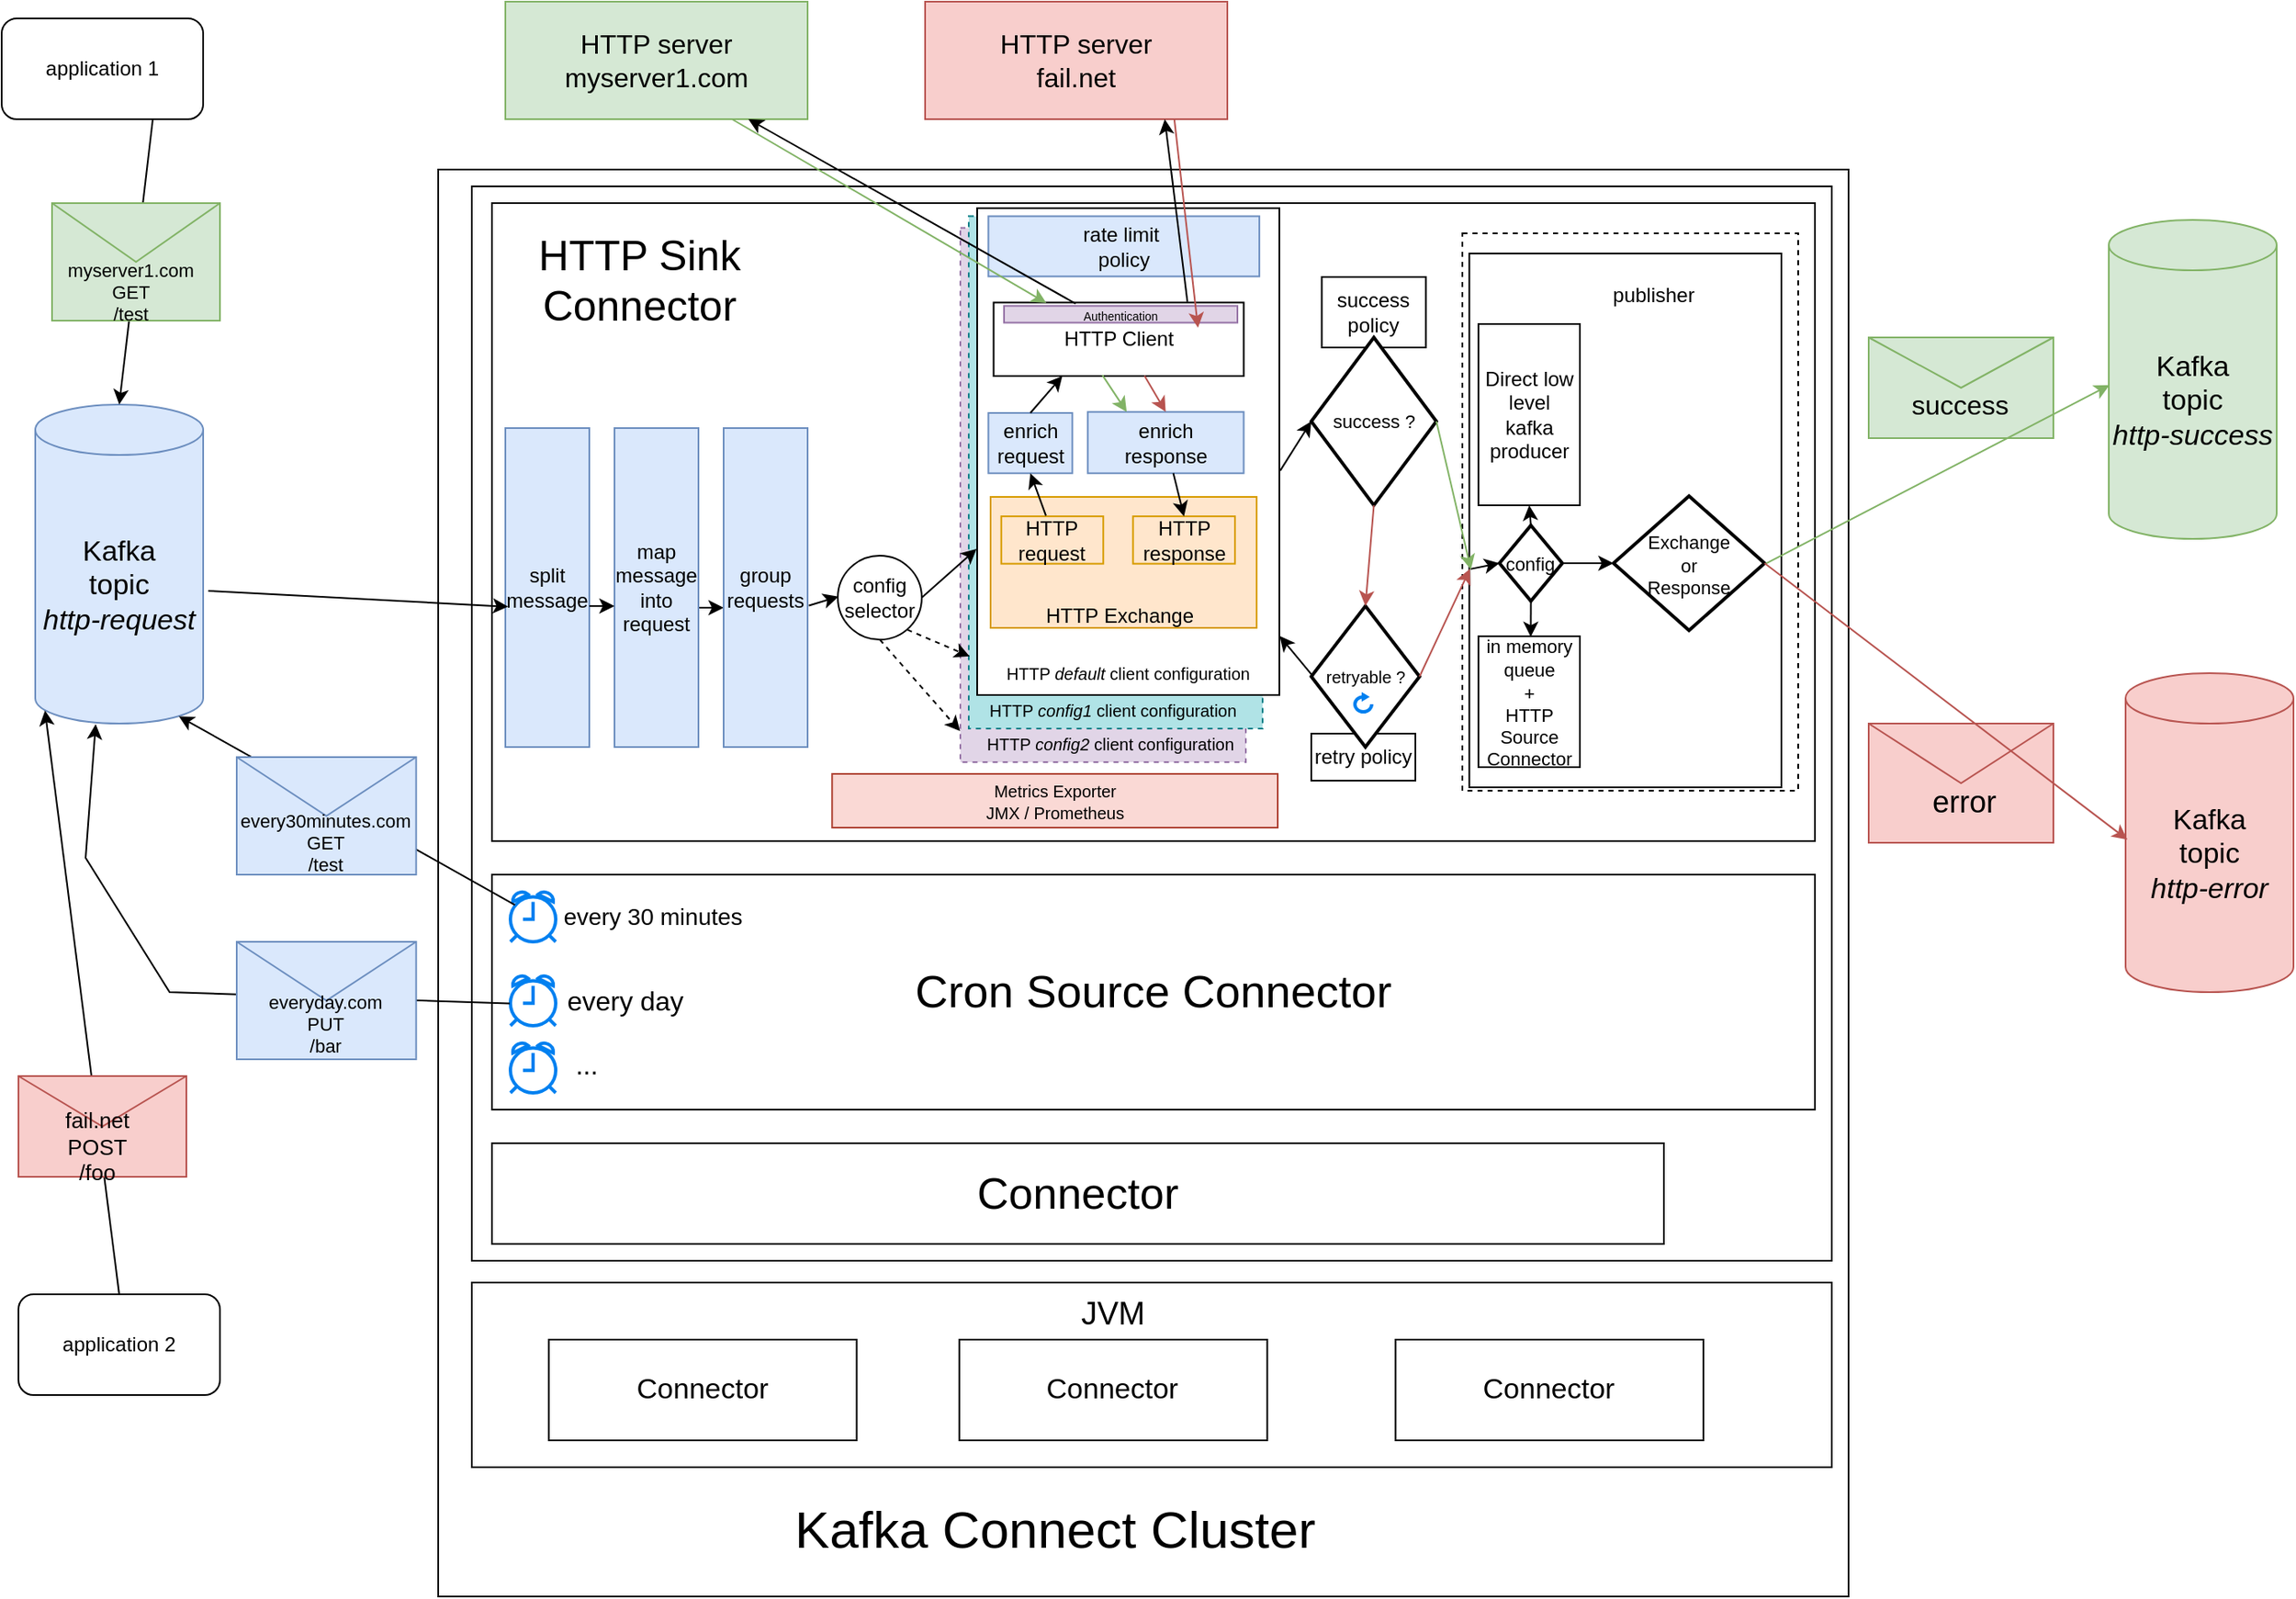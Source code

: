 <mxfile version="24.7.8">
  <diagram name="Page-1" id="2K4qOzKMvEv2gDJJYcip">
    <mxGraphModel dx="1590" dy="870" grid="1" gridSize="10" guides="1" tooltips="1" connect="1" arrows="1" fold="1" page="1" pageScale="1" pageWidth="1169" pageHeight="827" math="0" shadow="0">
      <root>
        <mxCell id="0" />
        <mxCell id="1" parent="0" />
        <mxCell id="opBTZJq-6XGTckG7SBnG-1" value="&lt;font style=&quot;font-size: 17px;&quot;&gt;Kafka&lt;/font&gt;&lt;div style=&quot;font-size: 17px;&quot;&gt;&lt;font style=&quot;font-size: 17px;&quot;&gt;topic&lt;/font&gt;&lt;/div&gt;&lt;div style=&quot;font-size: 17px;&quot;&gt;&lt;i style=&quot;&quot;&gt;&lt;font style=&quot;font-size: 17px;&quot;&gt;http-request&lt;/font&gt;&lt;/i&gt;&lt;/div&gt;" style="shape=cylinder3;whiteSpace=wrap;html=1;boundedLbl=1;backgroundOutline=1;size=15;fillColor=#dae8fc;strokeColor=#6c8ebf;" parent="1" vertex="1">
          <mxGeometry x="50" y="300" width="100" height="190" as="geometry" />
        </mxCell>
        <mxCell id="opBTZJq-6XGTckG7SBnG-2" value="" style="rounded=0;whiteSpace=wrap;html=1;" parent="1" vertex="1">
          <mxGeometry x="290" y="160" width="840" height="850" as="geometry" />
        </mxCell>
        <mxCell id="opBTZJq-6XGTckG7SBnG-3" value="" style="rounded=0;whiteSpace=wrap;html=1;" parent="1" vertex="1">
          <mxGeometry x="310" y="170" width="810" height="640" as="geometry" />
        </mxCell>
        <mxCell id="opBTZJq-6XGTckG7SBnG-5" value="&lt;font style=&quot;font-size: 31px;&quot;&gt;Kafka Connect Cluster&lt;/font&gt;" style="text;html=1;align=center;verticalAlign=middle;whiteSpace=wrap;rounded=0;" parent="1" vertex="1">
          <mxGeometry x="485" y="955" width="345" height="30" as="geometry" />
        </mxCell>
        <mxCell id="opBTZJq-6XGTckG7SBnG-23" value="" style="endArrow=classic;html=1;rounded=0;entryX=0.058;entryY=0.959;entryDx=0;entryDy=0;entryPerimeter=0;exitX=0.5;exitY=0;exitDx=0;exitDy=0;fillColor=#f8cecc;strokeColor=#000000;" parent="1" source="HtiEfCj0A7gehNwZgP48-17" target="opBTZJq-6XGTckG7SBnG-1" edge="1">
          <mxGeometry width="50" height="50" relative="1" as="geometry">
            <mxPoint x="110" y="190" as="sourcePoint" />
            <mxPoint x="170" y="320" as="targetPoint" />
          </mxGeometry>
        </mxCell>
        <mxCell id="opBTZJq-6XGTckG7SBnG-14" value="" style="group;fillColor=#dae8fc;strokeColor=#6c8ebf;" parent="1" vertex="1" connectable="0">
          <mxGeometry x="40" y="700" width="100" height="60" as="geometry" />
        </mxCell>
        <mxCell id="opBTZJq-6XGTckG7SBnG-15" value="" style="group;fillColor=#dae8fc;strokeColor=#6c8ebf;" parent="opBTZJq-6XGTckG7SBnG-14" vertex="1" connectable="0">
          <mxGeometry width="100" height="60.0" as="geometry" />
        </mxCell>
        <mxCell id="opBTZJq-6XGTckG7SBnG-11" value="" style="shape=message;html=1;html=1;outlineConnect=0;labelPosition=center;verticalLabelPosition=bottom;align=center;verticalAlign=top;fillColor=#f8cecc;strokeColor=#b85450;" parent="opBTZJq-6XGTckG7SBnG-15" vertex="1">
          <mxGeometry width="100" height="60.0" as="geometry" />
        </mxCell>
        <mxCell id="opBTZJq-6XGTckG7SBnG-12" value="&lt;font style=&quot;font-size: 13px;&quot;&gt;fail.net&lt;/font&gt;&lt;div style=&quot;font-size: 13px;&quot;&gt;&lt;font style=&quot;font-size: 13px;&quot;&gt;POST&lt;/font&gt;&lt;/div&gt;&lt;div style=&quot;font-size: 13px;&quot;&gt;&lt;font style=&quot;font-size: 13px;&quot;&gt;/foo&lt;/font&gt;&lt;/div&gt;" style="text;html=1;align=center;verticalAlign=middle;whiteSpace=wrap;rounded=0;" parent="opBTZJq-6XGTckG7SBnG-15" vertex="1">
          <mxGeometry x="5.263" y="33.194" width="84.211" height="18.0" as="geometry" />
        </mxCell>
        <mxCell id="opBTZJq-6XGTckG7SBnG-19" value="&lt;font style=&quot;font-size: 16px;&quot;&gt;HTTP server&lt;/font&gt;&lt;div style=&quot;font-size: 16px;&quot;&gt;&lt;font style=&quot;font-size: 16px;&quot;&gt;myserver1.com&lt;/font&gt;&lt;/div&gt;" style="rounded=0;whiteSpace=wrap;html=1;fillColor=#d5e8d4;strokeColor=#82b366;" parent="1" vertex="1">
          <mxGeometry x="330" y="60" width="180" height="70" as="geometry" />
        </mxCell>
        <mxCell id="opBTZJq-6XGTckG7SBnG-20" value="&lt;font style=&quot;font-size: 16px;&quot;&gt;HTTP server&lt;/font&gt;&lt;div style=&quot;font-size: 16px;&quot;&gt;&lt;font style=&quot;font-size: 16px;&quot;&gt;fail.net&lt;/font&gt;&lt;/div&gt;" style="rounded=0;whiteSpace=wrap;html=1;fillColor=#f8cecc;strokeColor=#b85450;" parent="1" vertex="1">
          <mxGeometry x="580" y="60" width="180" height="70" as="geometry" />
        </mxCell>
        <mxCell id="opBTZJq-6XGTckG7SBnG-22" value="" style="endArrow=classic;html=1;rounded=0;entryX=0.5;entryY=0;entryDx=0;entryDy=0;entryPerimeter=0;fillColor=#d5e8d4;strokeColor=#000000;exitX=0.75;exitY=1;exitDx=0;exitDy=0;" parent="1" source="HtiEfCj0A7gehNwZgP48-16" target="opBTZJq-6XGTckG7SBnG-1" edge="1">
          <mxGeometry width="50" height="50" relative="1" as="geometry">
            <mxPoint x="20" y="180" as="sourcePoint" />
            <mxPoint x="610" y="330" as="targetPoint" />
          </mxGeometry>
        </mxCell>
        <mxCell id="opBTZJq-6XGTckG7SBnG-25" value="" style="rounded=0;whiteSpace=wrap;html=1;fontSize=17;" parent="1" vertex="1">
          <mxGeometry x="322" y="180" width="788" height="380" as="geometry" />
        </mxCell>
        <mxCell id="3ZhziO7866kJiNsBVgEj-18" value="success policy" style="rounded=0;whiteSpace=wrap;html=1;" parent="1" vertex="1">
          <mxGeometry x="816.25" y="224" width="62" height="42" as="geometry" />
        </mxCell>
        <mxCell id="opBTZJq-6XGTckG7SBnG-26" value="&lt;font style=&quot;font-size: 11px;&quot;&gt;success ?&lt;/font&gt;" style="strokeWidth=2;html=1;shape=mxgraph.flowchart.decision;whiteSpace=wrap;" parent="1" vertex="1">
          <mxGeometry x="810" y="260" width="74.5" height="100" as="geometry" />
        </mxCell>
        <mxCell id="opBTZJq-6XGTckG7SBnG-16" value="" style="group;fillColor=#dae8fc;strokeColor=#6c8ebf;" parent="1" vertex="1" connectable="0">
          <mxGeometry x="60" y="180" width="100" height="70" as="geometry" />
        </mxCell>
        <mxCell id="opBTZJq-6XGTckG7SBnG-17" value="" style="shape=message;html=1;html=1;outlineConnect=0;labelPosition=center;verticalLabelPosition=bottom;align=center;verticalAlign=top;fillColor=#d5e8d4;strokeColor=#82b366;" parent="opBTZJq-6XGTckG7SBnG-16" vertex="1">
          <mxGeometry width="100" height="70" as="geometry" />
        </mxCell>
        <mxCell id="opBTZJq-6XGTckG7SBnG-18" value="&lt;div style=&quot;font-size: 11px;&quot;&gt;&lt;font style=&quot;font-size: 11px;&quot;&gt;myserver1.com&lt;/font&gt;&lt;/div&gt;&lt;div style=&quot;font-size: 11px;&quot;&gt;&lt;font style=&quot;font-size: 11px;&quot;&gt;GET&lt;/font&gt;&lt;/div&gt;&lt;div style=&quot;font-size: 11px;&quot;&gt;&lt;font style=&quot;font-size: 11px;&quot;&gt;/test&lt;/font&gt;&lt;/div&gt;" style="text;html=1;align=center;verticalAlign=middle;whiteSpace=wrap;rounded=0;" parent="opBTZJq-6XGTckG7SBnG-16" vertex="1">
          <mxGeometry x="5.263" y="42.27" width="84.211" height="21.0" as="geometry" />
        </mxCell>
        <mxCell id="opBTZJq-6XGTckG7SBnG-28" value="&lt;font style=&quot;font-size: 26px;&quot;&gt;Connector&lt;/font&gt;" style="rounded=0;whiteSpace=wrap;html=1;" parent="1" vertex="1">
          <mxGeometry x="322" y="740" width="698" height="60" as="geometry" />
        </mxCell>
        <mxCell id="mRzZPIl0D3V7TroaUUCZ-1" value="split&lt;div&gt;message&lt;/div&gt;" style="rounded=0;whiteSpace=wrap;html=1;fillColor=#dae8fc;strokeColor=#6c8ebf;" parent="1" vertex="1">
          <mxGeometry x="330" y="314" width="50" height="190" as="geometry" />
        </mxCell>
        <mxCell id="mRzZPIl0D3V7TroaUUCZ-4" value="" style="edgeStyle=orthogonalEdgeStyle;rounded=0;orthogonalLoop=1;jettySize=auto;html=1;" parent="1" edge="1">
          <mxGeometry relative="1" as="geometry">
            <mxPoint x="445" y="421" as="sourcePoint" />
            <mxPoint x="460" y="421" as="targetPoint" />
          </mxGeometry>
        </mxCell>
        <mxCell id="mRzZPIl0D3V7TroaUUCZ-2" value="map&lt;div&gt;message&lt;/div&gt;&lt;div&gt;into&lt;/div&gt;&lt;div&gt;request&lt;/div&gt;" style="rounded=0;whiteSpace=wrap;html=1;fillColor=#dae8fc;strokeColor=#6c8ebf;" parent="1" vertex="1">
          <mxGeometry x="395" y="314" width="50" height="190" as="geometry" />
        </mxCell>
        <mxCell id="mRzZPIl0D3V7TroaUUCZ-3" value="group&lt;div&gt;requests&lt;/div&gt;" style="rounded=0;whiteSpace=wrap;html=1;fillColor=#dae8fc;strokeColor=#6c8ebf;" parent="1" vertex="1">
          <mxGeometry x="460" y="314" width="50" height="190" as="geometry" />
        </mxCell>
        <mxCell id="mRzZPIl0D3V7TroaUUCZ-5" value="" style="edgeStyle=orthogonalEdgeStyle;rounded=0;orthogonalLoop=1;jettySize=auto;html=1;exitX=1;exitY=0.5;exitDx=0;exitDy=0;entryX=0;entryY=0.5;entryDx=0;entryDy=0;" parent="1" edge="1">
          <mxGeometry relative="1" as="geometry">
            <mxPoint x="380" y="420" as="sourcePoint" />
            <mxPoint x="395" y="420" as="targetPoint" />
          </mxGeometry>
        </mxCell>
        <mxCell id="mRzZPIl0D3V7TroaUUCZ-8" value="" style="group" parent="1" vertex="1" connectable="0">
          <mxGeometry x="563" y="182" width="228" height="347.22" as="geometry" />
        </mxCell>
        <mxCell id="3ZhziO7866kJiNsBVgEj-4" value="" style="group" parent="mRzZPIl0D3V7TroaUUCZ-8" vertex="1" connectable="0">
          <mxGeometry x="38" y="1" width="190" height="330" as="geometry" />
        </mxCell>
        <mxCell id="3ZhziO7866kJiNsBVgEj-2" value="" style="rounded=0;whiteSpace=wrap;html=1;dashed=1;fillColor=#e1d5e7;strokeColor=#9673a6;" parent="3ZhziO7866kJiNsBVgEj-4" vertex="1">
          <mxGeometry y="11.78" width="170" height="318.22" as="geometry" />
        </mxCell>
        <mxCell id="_PbxY6xCbwpxdY_xRRRZ-18" value="" style="rounded=0;whiteSpace=wrap;html=1;dashed=1;fillColor=#b0e3e6;strokeColor=#0e8088;" parent="3ZhziO7866kJiNsBVgEj-4" vertex="1">
          <mxGeometry x="5" y="4.78" width="175" height="305.22" as="geometry" />
        </mxCell>
        <mxCell id="mRzZPIl0D3V7TroaUUCZ-6" value="" style="rounded=0;whiteSpace=wrap;html=1;" parent="3ZhziO7866kJiNsBVgEj-4" vertex="1">
          <mxGeometry x="10" width="180" height="290" as="geometry" />
        </mxCell>
        <mxCell id="mRzZPIl0D3V7TroaUUCZ-7" value="&lt;font style=&quot;font-size: 10px;&quot;&gt;HTTP &lt;i&gt;default&lt;/i&gt; client&amp;nbsp;&lt;span style=&quot;background-color: initial;&quot;&gt;configuration&lt;/span&gt;&lt;/font&gt;" style="text;html=1;align=center;verticalAlign=middle;whiteSpace=wrap;rounded=0;" parent="3ZhziO7866kJiNsBVgEj-4" vertex="1">
          <mxGeometry x="15" y="263" width="170" height="27.11" as="geometry" />
        </mxCell>
        <mxCell id="mRzZPIl0D3V7TroaUUCZ-22" value="rate limit&amp;nbsp;&lt;div&gt;policy&lt;/div&gt;" style="rounded=0;whiteSpace=wrap;html=1;fillColor=#dae8fc;strokeColor=#6c8ebf;" parent="3ZhziO7866kJiNsBVgEj-4" vertex="1">
          <mxGeometry x="16.69" y="4.785" width="161.379" height="35.885" as="geometry" />
        </mxCell>
        <mxCell id="TH8Eyh-qqzI3hUbTMs9G-1" value="HTTP Client" style="rounded=0;whiteSpace=wrap;html=1;" parent="3ZhziO7866kJiNsBVgEj-4" vertex="1">
          <mxGeometry x="19.79" y="56.22" width="148.97" height="43.78" as="geometry" />
        </mxCell>
        <mxCell id="TH8Eyh-qqzI3hUbTMs9G-5" value="" style="group;fillColor=#ffe6cc;strokeColor=#d79b00;" parent="3ZhziO7866kJiNsBVgEj-4" vertex="1" connectable="0">
          <mxGeometry x="18" y="172" width="158.43" height="78" as="geometry" />
        </mxCell>
        <mxCell id="mRzZPIl0D3V7TroaUUCZ-15" value="HTTP&lt;div&gt;request&lt;/div&gt;" style="rounded=0;whiteSpace=wrap;html=1;fillColor=#ffe6cc;strokeColor=#d79b00;" parent="TH8Eyh-qqzI3hUbTMs9G-5" vertex="1">
          <mxGeometry x="6.36" y="11.573" width="60.76" height="28.223" as="geometry" />
        </mxCell>
        <mxCell id="TH8Eyh-qqzI3hUbTMs9G-4" value="HTTP&amp;nbsp;&lt;span style=&quot;background-color: initial;&quot;&gt;Exchange&lt;/span&gt;" style="text;html=1;align=center;verticalAlign=middle;whiteSpace=wrap;rounded=0;" parent="TH8Eyh-qqzI3hUbTMs9G-5" vertex="1">
          <mxGeometry x="13.29" y="67.174" width="127.738" height="7.56" as="geometry" />
        </mxCell>
        <mxCell id="TH8Eyh-qqzI3hUbTMs9G-8" value="HTTP&lt;div&gt;response&lt;/div&gt;" style="rounded=0;whiteSpace=wrap;html=1;fillColor=#ffe6cc;strokeColor=#d79b00;" parent="TH8Eyh-qqzI3hUbTMs9G-5" vertex="1">
          <mxGeometry x="84.82" y="11.573" width="60.76" height="28.223" as="geometry" />
        </mxCell>
        <mxCell id="TH8Eyh-qqzI3hUbTMs9G-7" value="enrich&lt;div&gt;request&lt;/div&gt;" style="rounded=0;whiteSpace=wrap;html=1;fillColor=#dae8fc;strokeColor=#6c8ebf;" parent="3ZhziO7866kJiNsBVgEj-4" vertex="1">
          <mxGeometry x="16.69" y="122" width="50" height="35.88" as="geometry" />
        </mxCell>
        <mxCell id="mRzZPIl0D3V7TroaUUCZ-30" value="enrich&lt;div&gt;response&lt;/div&gt;" style="rounded=0;whiteSpace=wrap;html=1;fillColor=#dae8fc;strokeColor=#6c8ebf;" parent="3ZhziO7866kJiNsBVgEj-4" vertex="1">
          <mxGeometry x="75.857" y="121.354" width="92.9" height="36.527" as="geometry" />
        </mxCell>
        <mxCell id="TH8Eyh-qqzI3hUbTMs9G-2" value="" style="endArrow=classic;html=1;rounded=0;fillColor=#d5e8d4;strokeColor=#000000;exitX=0.438;exitY=-0.015;exitDx=0;exitDy=0;exitPerimeter=0;entryX=0.5;entryY=1;entryDx=0;entryDy=0;" parent="3ZhziO7866kJiNsBVgEj-4" source="mRzZPIl0D3V7TroaUUCZ-15" target="TH8Eyh-qqzI3hUbTMs9G-7" edge="1">
          <mxGeometry width="50" height="50" relative="1" as="geometry">
            <mxPoint x="33.688" y="220.566" as="sourcePoint" />
            <mxPoint x="34.094" y="114.84" as="targetPoint" />
          </mxGeometry>
        </mxCell>
        <mxCell id="TH8Eyh-qqzI3hUbTMs9G-9" value="" style="endArrow=classic;html=1;rounded=0;fillColor=#d5e8d4;strokeColor=#000000;exitX=0.5;exitY=0;exitDx=0;exitDy=0;entryX=0.275;entryY=0.999;entryDx=0;entryDy=0;entryPerimeter=0;" parent="3ZhziO7866kJiNsBVgEj-4" source="TH8Eyh-qqzI3hUbTMs9G-7" target="TH8Eyh-qqzI3hUbTMs9G-1" edge="1">
          <mxGeometry width="50" height="50" relative="1" as="geometry">
            <mxPoint x="43.688" y="230.566" as="sourcePoint" />
            <mxPoint x="52" y="158" as="targetPoint" />
          </mxGeometry>
        </mxCell>
        <mxCell id="TH8Eyh-qqzI3hUbTMs9G-10" value="" style="endArrow=classic;html=1;rounded=0;fillColor=#d5e8d4;strokeColor=#000000;entryX=0.5;entryY=0;entryDx=0;entryDy=0;" parent="3ZhziO7866kJiNsBVgEj-4" source="mRzZPIl0D3V7TroaUUCZ-30" target="TH8Eyh-qqzI3hUbTMs9G-8" edge="1">
          <mxGeometry width="50" height="50" relative="1" as="geometry">
            <mxPoint x="52" y="132" as="sourcePoint" />
            <mxPoint x="71" y="110" as="targetPoint" />
          </mxGeometry>
        </mxCell>
        <mxCell id="mRzZPIl0D3V7TroaUUCZ-32" value="" style="endArrow=classic;html=1;rounded=0;fillColor=#f8cecc;strokeColor=#b85450;exitX=0.603;exitY=0.993;exitDx=0;exitDy=0;entryX=0.5;entryY=0;entryDx=0;entryDy=0;exitPerimeter=0;" parent="3ZhziO7866kJiNsBVgEj-4" source="TH8Eyh-qqzI3hUbTMs9G-1" target="mRzZPIl0D3V7TroaUUCZ-30" edge="1">
          <mxGeometry width="50" height="50" relative="1" as="geometry">
            <mxPoint x="219.531" y="-61.251" as="sourcePoint" />
            <mxPoint x="143.31" y="65.97" as="targetPoint" />
          </mxGeometry>
        </mxCell>
        <mxCell id="mRzZPIl0D3V7TroaUUCZ-31" value="" style="endArrow=classic;html=1;rounded=0;fillColor=#d5e8d4;strokeColor=#82b366;exitX=0.435;exitY=0.987;exitDx=0;exitDy=0;entryX=0.25;entryY=0;entryDx=0;entryDy=0;exitPerimeter=0;" parent="3ZhziO7866kJiNsBVgEj-4" source="TH8Eyh-qqzI3hUbTMs9G-1" target="mRzZPIl0D3V7TroaUUCZ-30" edge="1">
          <mxGeometry width="50" height="50" relative="1" as="geometry">
            <mxPoint x="101.103" y="144.627" as="sourcePoint" />
            <mxPoint x="264.966" y="271.493" as="targetPoint" />
          </mxGeometry>
        </mxCell>
        <mxCell id="3ZhziO7866kJiNsBVgEj-6" value="&lt;font style=&quot;font-size: 10px;&quot;&gt;HTTP &lt;i&gt;config2&lt;/i&gt; client&amp;nbsp;&lt;span style=&quot;background-color: initial;&quot;&gt;configuration&lt;/span&gt;&lt;/font&gt;" style="text;html=1;align=center;verticalAlign=middle;whiteSpace=wrap;rounded=0;" parent="3ZhziO7866kJiNsBVgEj-4" vertex="1">
          <mxGeometry x="10" y="314" width="159" height="10" as="geometry" />
        </mxCell>
        <mxCell id="oFlRa1obaSSW-Vtrq7vi-1" value="&lt;font style=&quot;font-size: 7px;&quot;&gt;Authentication&lt;/font&gt;" style="rounded=0;whiteSpace=wrap;html=1;fillColor=#e1d5e7;strokeColor=#9673a6;" parent="3ZhziO7866kJiNsBVgEj-4" vertex="1">
          <mxGeometry x="26" y="58.22" width="139" height="10" as="geometry" />
        </mxCell>
        <mxCell id="mRzZPIl0D3V7TroaUUCZ-10" value="&lt;font style=&quot;font-size: 17px;&quot;&gt;Kafka&lt;/font&gt;&lt;div style=&quot;font-size: 17px;&quot;&gt;&lt;font style=&quot;font-size: 17px;&quot;&gt;topic&lt;/font&gt;&lt;/div&gt;&lt;div style=&quot;font-size: 17px;&quot;&gt;&lt;i style=&quot;&quot;&gt;&lt;font style=&quot;font-size: 17px;&quot;&gt;http-success&lt;/font&gt;&lt;/i&gt;&lt;/div&gt;" style="shape=cylinder3;whiteSpace=wrap;html=1;boundedLbl=1;backgroundOutline=1;size=15;fillColor=#d5e8d4;strokeColor=#82b366;" parent="1" vertex="1">
          <mxGeometry x="1285" y="190" width="100" height="190" as="geometry" />
        </mxCell>
        <mxCell id="mRzZPIl0D3V7TroaUUCZ-11" value="&lt;font style=&quot;font-size: 17px;&quot;&gt;Kafka&lt;/font&gt;&lt;div style=&quot;font-size: 17px;&quot;&gt;&lt;font style=&quot;font-size: 17px;&quot;&gt;topic&lt;/font&gt;&lt;/div&gt;&lt;div style=&quot;font-size: 17px;&quot;&gt;&lt;i style=&quot;&quot;&gt;&lt;font style=&quot;font-size: 17px;&quot;&gt;http-error&lt;/font&gt;&lt;/i&gt;&lt;/div&gt;" style="shape=cylinder3;whiteSpace=wrap;html=1;boundedLbl=1;backgroundOutline=1;size=15;fillColor=#f8cecc;strokeColor=#b85450;" parent="1" vertex="1">
          <mxGeometry x="1295" y="460" width="100" height="190" as="geometry" />
        </mxCell>
        <mxCell id="mRzZPIl0D3V7TroaUUCZ-12" value="" style="group" parent="1" vertex="1" connectable="0">
          <mxGeometry x="310" y="823" width="810" height="110" as="geometry" />
        </mxCell>
        <mxCell id="opBTZJq-6XGTckG7SBnG-4" value="" style="rounded=0;whiteSpace=wrap;html=1;" parent="mRzZPIl0D3V7TroaUUCZ-12" vertex="1">
          <mxGeometry width="810" height="110" as="geometry" />
        </mxCell>
        <mxCell id="opBTZJq-6XGTckG7SBnG-6" value="&lt;font style=&quot;font-size: 19px;&quot;&gt;JVM&lt;/font&gt;" style="text;html=1;align=center;verticalAlign=middle;whiteSpace=wrap;rounded=0;fontSize=15;" parent="mRzZPIl0D3V7TroaUUCZ-12" vertex="1">
          <mxGeometry x="336.226" y="4" width="91.698" height="30" as="geometry" />
        </mxCell>
        <mxCell id="opBTZJq-6XGTckG7SBnG-7" value="Connector" style="rounded=0;whiteSpace=wrap;html=1;fontSize=17;" parent="mRzZPIl0D3V7TroaUUCZ-12" vertex="1">
          <mxGeometry x="45.849" y="34" width="183.396" height="60" as="geometry" />
        </mxCell>
        <mxCell id="opBTZJq-6XGTckG7SBnG-8" value="Connector" style="rounded=0;whiteSpace=wrap;html=1;fontSize=17;" parent="mRzZPIl0D3V7TroaUUCZ-12" vertex="1">
          <mxGeometry x="290.377" y="34" width="183.396" height="60" as="geometry" />
        </mxCell>
        <mxCell id="opBTZJq-6XGTckG7SBnG-9" value="Connector" style="rounded=0;whiteSpace=wrap;html=1;fontSize=17;" parent="mRzZPIl0D3V7TroaUUCZ-12" vertex="1">
          <mxGeometry x="550.189" y="34" width="183.396" height="60" as="geometry" />
        </mxCell>
        <mxCell id="mRzZPIl0D3V7TroaUUCZ-25" value="" style="endArrow=classic;html=1;rounded=0;fillColor=#d5e8d4;strokeColor=#000000;exitX=0.328;exitY=0.015;exitDx=0;exitDy=0;exitPerimeter=0;" parent="1" source="TH8Eyh-qqzI3hUbTMs9G-1" edge="1">
          <mxGeometry width="50" height="50" relative="1" as="geometry">
            <mxPoint x="611" y="247" as="sourcePoint" />
            <mxPoint x="474.757" y="130" as="targetPoint" />
          </mxGeometry>
        </mxCell>
        <mxCell id="mRzZPIl0D3V7TroaUUCZ-26" value="" style="endArrow=classic;html=1;rounded=0;fillColor=#d5e8d4;strokeColor=#82b366;exitX=0.75;exitY=1;exitDx=0;exitDy=0;entryX=0.211;entryY=0.006;entryDx=0;entryDy=0;entryPerimeter=0;" parent="1" source="opBTZJq-6XGTckG7SBnG-19" target="TH8Eyh-qqzI3hUbTMs9G-1" edge="1">
          <mxGeometry width="50" height="50" relative="1" as="geometry">
            <mxPoint x="621" y="257" as="sourcePoint" />
            <mxPoint x="484.757" y="140" as="targetPoint" />
          </mxGeometry>
        </mxCell>
        <mxCell id="3ZhziO7866kJiNsBVgEj-13" value="retry policy" style="rounded=0;whiteSpace=wrap;html=1;" parent="1" vertex="1">
          <mxGeometry x="810" y="496" width="62" height="28" as="geometry" />
        </mxCell>
        <mxCell id="mRzZPIl0D3V7TroaUUCZ-27" value="" style="endArrow=classic;html=1;rounded=0;fillColor=#d5e8d4;strokeColor=#000000;exitX=0.775;exitY=-0.009;exitDx=0;exitDy=0;entryX=0.793;entryY=1;entryDx=0;entryDy=0;exitPerimeter=0;entryPerimeter=0;" parent="1" source="TH8Eyh-qqzI3hUbTMs9G-1" target="opBTZJq-6XGTckG7SBnG-20" edge="1">
          <mxGeometry width="50" height="50" relative="1" as="geometry">
            <mxPoint x="727.172" y="254.351" as="sourcePoint" />
            <mxPoint x="721" y="163" as="targetPoint" />
          </mxGeometry>
        </mxCell>
        <mxCell id="mRzZPIl0D3V7TroaUUCZ-28" value="" style="endArrow=classic;html=1;rounded=0;fillColor=#f8cecc;strokeColor=#b85450;exitX=0.58;exitY=0.995;exitDx=0;exitDy=0;entryX=0.75;entryY=0;entryDx=0;entryDy=0;exitPerimeter=0;" parent="1" edge="1">
          <mxGeometry width="50" height="50" relative="1" as="geometry">
            <mxPoint x="728.4" y="129.65" as="sourcePoint" />
            <mxPoint x="742.518" y="254.22" as="targetPoint" />
          </mxGeometry>
        </mxCell>
        <mxCell id="mRzZPIl0D3V7TroaUUCZ-43" value="&lt;font style=&quot;font-size: 10px;&quot;&gt;retryable ?&lt;/font&gt;" style="strokeWidth=2;html=1;shape=mxgraph.flowchart.decision;whiteSpace=wrap;" parent="1" vertex="1">
          <mxGeometry x="810" y="420" width="64.5" height="84" as="geometry" />
        </mxCell>
        <mxCell id="mRzZPIl0D3V7TroaUUCZ-45" value="" style="endArrow=classic;html=1;rounded=0;fillColor=#f8cecc;strokeColor=#b85450;entryX=0.5;entryY=0;entryDx=0;entryDy=0;entryPerimeter=0;exitX=0.5;exitY=1;exitDx=0;exitDy=0;exitPerimeter=0;" parent="1" source="opBTZJq-6XGTckG7SBnG-26" target="mRzZPIl0D3V7TroaUUCZ-43" edge="1">
          <mxGeometry width="50" height="50" relative="1" as="geometry">
            <mxPoint x="830" y="545" as="sourcePoint" />
            <mxPoint x="1110" y="590" as="targetPoint" />
          </mxGeometry>
        </mxCell>
        <mxCell id="mRzZPIl0D3V7TroaUUCZ-48" value="&lt;font style=&quot;font-size: 25px;&quot;&gt;HTTP Sink&lt;/font&gt;&lt;div style=&quot;font-size: 25px;&quot;&gt;&lt;font style=&quot;font-size: 25px;&quot;&gt;Connector&lt;/font&gt;&lt;/div&gt;" style="text;html=1;align=center;verticalAlign=middle;whiteSpace=wrap;rounded=0;" parent="1" vertex="1">
          <mxGeometry x="340" y="210" width="140" height="30" as="geometry" />
        </mxCell>
        <mxCell id="opBTZJq-6XGTckG7SBnG-24" value="" style="endArrow=classic;html=1;rounded=0;exitX=1.03;exitY=0.584;exitDx=0;exitDy=0;fillColor=#f8cecc;strokeColor=#000000;exitPerimeter=0;entryX=0.033;entryY=0.56;entryDx=0;entryDy=0;entryPerimeter=0;" parent="1" source="opBTZJq-6XGTckG7SBnG-1" target="mRzZPIl0D3V7TroaUUCZ-1" edge="1">
          <mxGeometry width="50" height="50" relative="1" as="geometry">
            <mxPoint x="115" y="576" as="sourcePoint" />
            <mxPoint x="170" y="510" as="targetPoint" />
          </mxGeometry>
        </mxCell>
        <mxCell id="TH8Eyh-qqzI3hUbTMs9G-14" value="" style="group" parent="1" vertex="1" connectable="0">
          <mxGeometry x="890" y="198" width="210" height="352" as="geometry" />
        </mxCell>
        <mxCell id="TH8Eyh-qqzI3hUbTMs9G-11" value="" style="rounded=0;whiteSpace=wrap;html=1;dashed=1;" parent="TH8Eyh-qqzI3hUbTMs9G-14" vertex="1">
          <mxGeometry x="10" width="200" height="332" as="geometry" />
        </mxCell>
        <mxCell id="tjTxZNw6MXiGMqyt49S2-2" value="" style="rounded=0;whiteSpace=wrap;html=1;" vertex="1" parent="TH8Eyh-qqzI3hUbTMs9G-14">
          <mxGeometry x="14.15" y="12" width="185.85" height="318" as="geometry" />
        </mxCell>
        <mxCell id="ytLzVgo9kWeMUwoSOrhg-3" value="Direct low level&lt;div&gt;kafka producer&lt;/div&gt;" style="rounded=0;whiteSpace=wrap;html=1;" parent="TH8Eyh-qqzI3hUbTMs9G-14" vertex="1">
          <mxGeometry x="19.61" y="54" width="60.39" height="108" as="geometry" />
        </mxCell>
        <mxCell id="ytLzVgo9kWeMUwoSOrhg-4" value="&lt;font style=&quot;font-size: 11px;&quot;&gt;in memory queue&lt;/font&gt;&lt;div style=&quot;font-size: 11px;&quot;&gt;&lt;font style=&quot;font-size: 11px;&quot;&gt;+&lt;/font&gt;&lt;/div&gt;&lt;div style=&quot;font-size: 11px;&quot;&gt;&lt;font style=&quot;font-size: 11px;&quot;&gt;HTTP&lt;/font&gt;&lt;/div&gt;&lt;div style=&quot;font-size: 11px;&quot;&gt;&lt;font style=&quot;font-size: 11px;&quot;&gt;Source Connector&lt;/font&gt;&lt;/div&gt;" style="rounded=0;whiteSpace=wrap;html=1;" parent="TH8Eyh-qqzI3hUbTMs9G-14" vertex="1">
          <mxGeometry x="19.61" y="240" width="60.39" height="78" as="geometry" />
        </mxCell>
        <mxCell id="tjTxZNw6MXiGMqyt49S2-3" value="publisher" style="text;html=1;align=center;verticalAlign=middle;whiteSpace=wrap;rounded=0;" vertex="1" parent="TH8Eyh-qqzI3hUbTMs9G-14">
          <mxGeometry x="94.46" y="22" width="60" height="30" as="geometry" />
        </mxCell>
        <mxCell id="tjTxZNw6MXiGMqyt49S2-4" value="&lt;font style=&quot;font-size: 11px;&quot;&gt;config&lt;/font&gt;" style="strokeWidth=2;html=1;shape=mxgraph.flowchart.decision;whiteSpace=wrap;" vertex="1" parent="TH8Eyh-qqzI3hUbTMs9G-14">
          <mxGeometry x="32.08" y="174" width="37.45" height="45" as="geometry" />
        </mxCell>
        <mxCell id="tjTxZNw6MXiGMqyt49S2-5" value="" style="endArrow=classic;html=1;rounded=0;fillColor=#d5e8d4;strokeColor=#000000;exitX=0.004;exitY=0.591;exitDx=0;exitDy=0;entryX=0;entryY=0.5;entryDx=0;entryDy=0;entryPerimeter=0;exitPerimeter=0;" edge="1" parent="TH8Eyh-qqzI3hUbTMs9G-14" source="tjTxZNw6MXiGMqyt49S2-2" target="tjTxZNw6MXiGMqyt49S2-4">
          <mxGeometry width="50" height="50" relative="1" as="geometry">
            <mxPoint x="14.15" y="200" as="sourcePoint" />
            <mxPoint x="47.15" y="171" as="targetPoint" />
          </mxGeometry>
        </mxCell>
        <mxCell id="tjTxZNw6MXiGMqyt49S2-6" value="" style="endArrow=classic;html=1;rounded=0;fillColor=#d5e8d4;strokeColor=#000000;entryX=0.515;entryY=0.005;entryDx=0;entryDy=0;entryPerimeter=0;exitX=0.5;exitY=1;exitDx=0;exitDy=0;exitPerimeter=0;" edge="1" parent="TH8Eyh-qqzI3hUbTMs9G-14" source="tjTxZNw6MXiGMqyt49S2-4" target="ytLzVgo9kWeMUwoSOrhg-4">
          <mxGeometry width="50" height="50" relative="1" as="geometry">
            <mxPoint x="51" y="222" as="sourcePoint" />
            <mxPoint x="41" y="204" as="targetPoint" />
          </mxGeometry>
        </mxCell>
        <mxCell id="tjTxZNw6MXiGMqyt49S2-7" value="" style="endArrow=classic;html=1;rounded=0;fillColor=#d5e8d4;strokeColor=#000000;entryX=0.5;entryY=1;entryDx=0;entryDy=0;exitX=0.5;exitY=0;exitDx=0;exitDy=0;exitPerimeter=0;" edge="1" parent="TH8Eyh-qqzI3hUbTMs9G-14" source="tjTxZNw6MXiGMqyt49S2-4" target="ytLzVgo9kWeMUwoSOrhg-3">
          <mxGeometry width="50" height="50" relative="1" as="geometry">
            <mxPoint x="61" y="229" as="sourcePoint" />
            <mxPoint x="61" y="250" as="targetPoint" />
          </mxGeometry>
        </mxCell>
        <mxCell id="tjTxZNw6MXiGMqyt49S2-10" value="&lt;font style=&quot;font-size: 11px;&quot;&gt;Exchange&lt;/font&gt;&lt;div style=&quot;font-size: 11px;&quot;&gt;&lt;font style=&quot;font-size: 11px;&quot;&gt;or&lt;/font&gt;&lt;/div&gt;&lt;div style=&quot;font-size: 11px;&quot;&gt;&lt;font style=&quot;font-size: 11px;&quot;&gt;Response&lt;/font&gt;&lt;/div&gt;" style="strokeWidth=2;html=1;shape=mxgraph.flowchart.decision;whiteSpace=wrap;" vertex="1" parent="TH8Eyh-qqzI3hUbTMs9G-14">
          <mxGeometry x="100" y="156.5" width="90" height="80" as="geometry" />
        </mxCell>
        <mxCell id="tjTxZNw6MXiGMqyt49S2-8" value="" style="endArrow=classic;html=1;rounded=0;fillColor=#d5e8d4;strokeColor=#000000;entryX=0;entryY=0.5;entryDx=0;entryDy=0;exitX=1;exitY=0.5;exitDx=0;exitDy=0;exitPerimeter=0;entryPerimeter=0;" edge="1" parent="TH8Eyh-qqzI3hUbTMs9G-14" source="tjTxZNw6MXiGMqyt49S2-4" target="tjTxZNw6MXiGMqyt49S2-10">
          <mxGeometry width="50" height="50" relative="1" as="geometry">
            <mxPoint x="61" y="184" as="sourcePoint" />
            <mxPoint x="60" y="172" as="targetPoint" />
          </mxGeometry>
        </mxCell>
        <mxCell id="mRzZPIl0D3V7TroaUUCZ-21" value="" style="endArrow=classic;html=1;rounded=0;fillColor=#d5e8d4;strokeColor=#000000;exitX=1;exitY=0.5;exitDx=0;exitDy=0;entryX=-0.002;entryY=0.7;entryDx=0;entryDy=0;entryPerimeter=0;" parent="1" source="3ZhziO7866kJiNsBVgEj-9" target="mRzZPIl0D3V7TroaUUCZ-6" edge="1">
          <mxGeometry width="50" height="50" relative="1" as="geometry">
            <mxPoint x="572" y="420.5" as="sourcePoint" />
            <mxPoint x="552" y="419.878" as="targetPoint" />
          </mxGeometry>
        </mxCell>
        <mxCell id="mRzZPIl0D3V7TroaUUCZ-23" value="" style="endArrow=classic;html=1;rounded=0;fillColor=#d5e8d4;strokeColor=#000000;entryX=0;entryY=0.5;entryDx=0;entryDy=0;entryPerimeter=0;exitX=1.003;exitY=0.539;exitDx=0;exitDy=0;exitPerimeter=0;" parent="1" source="mRzZPIl0D3V7TroaUUCZ-6" target="opBTZJq-6XGTckG7SBnG-26" edge="1">
          <mxGeometry width="50" height="50" relative="1" as="geometry">
            <mxPoint x="740" y="420" as="sourcePoint" />
            <mxPoint x="790" y="370" as="targetPoint" />
          </mxGeometry>
        </mxCell>
        <mxCell id="TH8Eyh-qqzI3hUbTMs9G-6" value="" style="endArrow=classic;html=1;rounded=0;fillColor=#d5e8d4;strokeColor=#000000;exitX=0.017;exitY=0.499;exitDx=0;exitDy=0;exitPerimeter=0;entryX=1.001;entryY=0.879;entryDx=0;entryDy=0;entryPerimeter=0;" parent="1" source="mRzZPIl0D3V7TroaUUCZ-43" target="mRzZPIl0D3V7TroaUUCZ-6" edge="1">
          <mxGeometry width="50" height="50" relative="1" as="geometry">
            <mxPoint x="678" y="408" as="sourcePoint" />
            <mxPoint x="698.43" y="447.368" as="targetPoint" />
          </mxGeometry>
        </mxCell>
        <mxCell id="mRzZPIl0D3V7TroaUUCZ-42" value="" style="endArrow=classic;html=1;rounded=0;fillColor=#f8cecc;strokeColor=#b85450;entryX=0.002;entryY=0.591;entryDx=0;entryDy=0;entryPerimeter=0;exitX=1;exitY=0.5;exitDx=0;exitDy=0;exitPerimeter=0;" parent="1" source="mRzZPIl0D3V7TroaUUCZ-43" target="tjTxZNw6MXiGMqyt49S2-2" edge="1">
          <mxGeometry width="50" height="50" relative="1" as="geometry">
            <mxPoint x="715.4" y="139.65" as="sourcePoint" />
            <mxPoint x="654" y="265" as="targetPoint" />
          </mxGeometry>
        </mxCell>
        <mxCell id="mRzZPIl0D3V7TroaUUCZ-33" value="" style="group;fillColor=#f8cecc;strokeColor=#b85450;" parent="1" vertex="1" connectable="0">
          <mxGeometry x="1142" y="490" width="110" height="71" as="geometry" />
        </mxCell>
        <mxCell id="mRzZPIl0D3V7TroaUUCZ-34" value="" style="group" parent="mRzZPIl0D3V7TroaUUCZ-33" vertex="1" connectable="0">
          <mxGeometry width="110" height="71" as="geometry" />
        </mxCell>
        <mxCell id="mRzZPIl0D3V7TroaUUCZ-35" value="" style="shape=message;html=1;html=1;outlineConnect=0;labelPosition=center;verticalLabelPosition=bottom;align=center;verticalAlign=top;fillColor=#f8cecc;strokeColor=#b85450;" parent="mRzZPIl0D3V7TroaUUCZ-34" vertex="1">
          <mxGeometry width="110" height="71" as="geometry" />
        </mxCell>
        <mxCell id="mRzZPIl0D3V7TroaUUCZ-36" value="&lt;span style=&quot;font-size: 18px;&quot;&gt;error&lt;/span&gt;" style="text;html=1;align=center;verticalAlign=middle;whiteSpace=wrap;rounded=0;" parent="mRzZPIl0D3V7TroaUUCZ-34" vertex="1">
          <mxGeometry x="34.153" y="41.354" width="46.316" height="10.65" as="geometry" />
        </mxCell>
        <mxCell id="mRzZPIl0D3V7TroaUUCZ-41" value="" style="endArrow=classic;html=1;rounded=0;fillColor=#d5e8d4;strokeColor=#82b366;exitX=1;exitY=0.5;exitDx=0;exitDy=0;entryX=0.005;entryY=0.592;entryDx=0;entryDy=0;entryPerimeter=0;exitPerimeter=0;" parent="1" source="opBTZJq-6XGTckG7SBnG-26" target="tjTxZNw6MXiGMqyt49S2-2" edge="1">
          <mxGeometry width="50" height="50" relative="1" as="geometry">
            <mxPoint x="627" y="345" as="sourcePoint" />
            <mxPoint x="648" y="414" as="targetPoint" />
          </mxGeometry>
        </mxCell>
        <mxCell id="HtiEfCj0A7gehNwZgP48-1" value="&lt;font style=&quot;font-size: 27px;&quot;&gt;Cron Source Connector&lt;/font&gt;" style="rounded=0;whiteSpace=wrap;html=1;" parent="1" vertex="1">
          <mxGeometry x="322" y="580" width="788" height="140" as="geometry" />
        </mxCell>
        <mxCell id="HtiEfCj0A7gehNwZgP48-2" value="" style="html=1;verticalLabelPosition=bottom;align=center;labelBackgroundColor=#ffffff;verticalAlign=top;strokeWidth=2;strokeColor=#0080F0;shadow=0;dashed=0;shape=mxgraph.ios7.icons.alarm_clock;" parent="1" vertex="1">
          <mxGeometry x="333" y="590" width="27" height="30" as="geometry" />
        </mxCell>
        <mxCell id="HtiEfCj0A7gehNwZgP48-3" value="" style="endArrow=classic;html=1;rounded=0;entryX=0.855;entryY=1;entryDx=0;entryDy=-4.35;entryPerimeter=0;fillColor=#d5e8d4;strokeColor=#000000;exitX=0.099;exitY=0.267;exitDx=0;exitDy=0;exitPerimeter=0;" parent="1" source="HtiEfCj0A7gehNwZgP48-2" target="opBTZJq-6XGTckG7SBnG-1" edge="1">
          <mxGeometry width="50" height="50" relative="1" as="geometry">
            <mxPoint x="35" y="184" as="sourcePoint" />
            <mxPoint x="110" y="310" as="targetPoint" />
          </mxGeometry>
        </mxCell>
        <mxCell id="HtiEfCj0A7gehNwZgP48-9" value="" style="group" parent="1" vertex="1" connectable="0">
          <mxGeometry x="170" y="510" width="106.84" height="70" as="geometry" />
        </mxCell>
        <mxCell id="HtiEfCj0A7gehNwZgP48-4" value="" style="shape=message;html=1;html=1;outlineConnect=0;labelPosition=center;verticalLabelPosition=bottom;align=center;verticalAlign=top;fillColor=#dae8fc;strokeColor=#6c8ebf;" parent="HtiEfCj0A7gehNwZgP48-9" vertex="1">
          <mxGeometry width="106.84" height="70" as="geometry" />
        </mxCell>
        <mxCell id="HtiEfCj0A7gehNwZgP48-5" value="&lt;div style=&quot;font-size: 11px;&quot;&gt;&lt;font style=&quot;font-size: 11px;&quot;&gt;every30minutes.com&lt;/font&gt;&lt;/div&gt;&lt;div style=&quot;font-size: 11px;&quot;&gt;&lt;font style=&quot;font-size: 11px;&quot;&gt;GET&lt;/font&gt;&lt;/div&gt;&lt;div style=&quot;font-size: 11px;&quot;&gt;&lt;font style=&quot;font-size: 11px;&quot;&gt;/test&lt;/font&gt;&lt;/div&gt;" style="text;html=1;align=center;verticalAlign=middle;whiteSpace=wrap;rounded=0;" parent="HtiEfCj0A7gehNwZgP48-9" vertex="1">
          <mxGeometry x="5.224" y="44.67" width="96.397" height="11.667" as="geometry" />
        </mxCell>
        <mxCell id="HtiEfCj0A7gehNwZgP48-11" value="" style="html=1;verticalLabelPosition=bottom;align=center;labelBackgroundColor=#ffffff;verticalAlign=top;strokeWidth=2;strokeColor=#0080F0;shadow=0;dashed=0;shape=mxgraph.ios7.icons.alarm_clock;" parent="1" vertex="1">
          <mxGeometry x="333" y="640" width="27" height="30" as="geometry" />
        </mxCell>
        <mxCell id="mRzZPIl0D3V7TroaUUCZ-37" value="" style="group;fillColor=#dae8fc;strokeColor=#6c8ebf;" parent="1" vertex="1" connectable="0">
          <mxGeometry x="1142" y="260" width="110" height="60" as="geometry" />
        </mxCell>
        <mxCell id="mRzZPIl0D3V7TroaUUCZ-38" value="" style="shape=message;html=1;html=1;outlineConnect=0;labelPosition=center;verticalLabelPosition=bottom;align=center;verticalAlign=top;fillColor=#d5e8d4;strokeColor=#82b366;" parent="mRzZPIl0D3V7TroaUUCZ-37" vertex="1">
          <mxGeometry width="110" height="60" as="geometry" />
        </mxCell>
        <mxCell id="mRzZPIl0D3V7TroaUUCZ-39" value="&lt;div style=&quot;font-size: 16px;&quot;&gt;&lt;font style=&quot;font-size: 16px;&quot;&gt;success&lt;/font&gt;&lt;/div&gt;&lt;div style=&quot;font-size: 16px;&quot;&gt;&lt;br&gt;&lt;/div&gt;" style="text;html=1;align=center;verticalAlign=middle;whiteSpace=wrap;rounded=0;" parent="mRzZPIl0D3V7TroaUUCZ-37" vertex="1">
          <mxGeometry x="21.21" y="44.23" width="67.37" height="10.77" as="geometry" />
        </mxCell>
        <mxCell id="HtiEfCj0A7gehNwZgP48-12" value="&lt;div style=&quot;&quot;&gt;&lt;font style=&quot;font-size: 14px;&quot;&gt;every 30 minutes&lt;/font&gt;&lt;/div&gt;" style="text;html=1;align=center;verticalAlign=middle;whiteSpace=wrap;rounded=0;" parent="1" vertex="1">
          <mxGeometry x="360" y="594" width="116" height="22" as="geometry" />
        </mxCell>
        <mxCell id="HtiEfCj0A7gehNwZgP48-13" value="&lt;div style=&quot;&quot;&gt;&lt;font style=&quot;font-size: 16px;&quot;&gt;every day&lt;/font&gt;&lt;/div&gt;" style="text;html=1;align=center;verticalAlign=middle;whiteSpace=wrap;rounded=0;" parent="1" vertex="1">
          <mxGeometry x="350" y="647.5" width="103.32" height="15" as="geometry" />
        </mxCell>
        <mxCell id="HtiEfCj0A7gehNwZgP48-14" value="" style="endArrow=classic;html=1;rounded=0;exitX=-0.015;exitY=0.56;exitDx=0;exitDy=0;exitPerimeter=0;entryX=0.36;entryY=1.002;entryDx=0;entryDy=0;entryPerimeter=0;" parent="1" source="HtiEfCj0A7gehNwZgP48-11" target="opBTZJq-6XGTckG7SBnG-1" edge="1">
          <mxGeometry width="50" height="50" relative="1" as="geometry">
            <mxPoint x="290" y="490" as="sourcePoint" />
            <mxPoint x="340" y="440" as="targetPoint" />
            <Array as="points">
              <mxPoint x="130" y="650" />
              <mxPoint x="80" y="570" />
            </Array>
          </mxGeometry>
        </mxCell>
        <mxCell id="HtiEfCj0A7gehNwZgP48-15" value="" style="group" parent="1" vertex="1" connectable="0">
          <mxGeometry x="170" y="620" width="106.84" height="70" as="geometry" />
        </mxCell>
        <mxCell id="HtiEfCj0A7gehNwZgP48-7" value="" style="shape=message;html=1;html=1;outlineConnect=0;labelPosition=center;verticalLabelPosition=bottom;align=center;verticalAlign=top;fillColor=#dae8fc;strokeColor=#6c8ebf;" parent="HtiEfCj0A7gehNwZgP48-15" vertex="1">
          <mxGeometry width="106.84" height="70" as="geometry" />
        </mxCell>
        <mxCell id="HtiEfCj0A7gehNwZgP48-10" value="&lt;div style=&quot;font-size: 11px;&quot;&gt;&lt;font style=&quot;font-size: 11px;&quot;&gt;everyday.com&lt;/font&gt;&lt;/div&gt;&lt;div style=&quot;font-size: 11px;&quot;&gt;&lt;font style=&quot;font-size: 11px;&quot;&gt;PUT&lt;/font&gt;&lt;/div&gt;&lt;div style=&quot;font-size: 11px;&quot;&gt;&lt;font style=&quot;font-size: 11px;&quot;&gt;/bar&lt;/font&gt;&lt;/div&gt;" style="text;html=1;align=center;verticalAlign=middle;whiteSpace=wrap;rounded=0;" parent="HtiEfCj0A7gehNwZgP48-15" vertex="1">
          <mxGeometry x="5.224" y="42.781" width="96.397" height="11.667" as="geometry" />
        </mxCell>
        <mxCell id="HtiEfCj0A7gehNwZgP48-16" value="application 1" style="rounded=1;whiteSpace=wrap;html=1;" parent="1" vertex="1">
          <mxGeometry x="30" y="70" width="120" height="60" as="geometry" />
        </mxCell>
        <mxCell id="HtiEfCj0A7gehNwZgP48-17" value="application 2" style="rounded=1;whiteSpace=wrap;html=1;" parent="1" vertex="1">
          <mxGeometry x="40" y="830" width="120" height="60" as="geometry" />
        </mxCell>
        <mxCell id="HtiEfCj0A7gehNwZgP48-23" value="" style="html=1;verticalLabelPosition=bottom;align=center;labelBackgroundColor=#ffffff;verticalAlign=top;strokeWidth=2;strokeColor=#0080F0;shadow=0;dashed=0;shape=mxgraph.ios7.icons.alarm_clock;" parent="1" vertex="1">
          <mxGeometry x="333" y="680" width="27" height="30" as="geometry" />
        </mxCell>
        <mxCell id="HtiEfCj0A7gehNwZgP48-24" value="&lt;div style=&quot;&quot;&gt;&lt;font style=&quot;font-size: 16px;&quot;&gt;...&lt;/font&gt;&lt;/div&gt;" style="text;html=1;align=center;verticalAlign=middle;whiteSpace=wrap;rounded=0;" parent="1" vertex="1">
          <mxGeometry x="361.68" y="685" width="33.32" height="15" as="geometry" />
        </mxCell>
        <mxCell id="3ZhziO7866kJiNsBVgEj-5" value="&lt;font style=&quot;font-size: 10px;&quot;&gt;HTTP &lt;i&gt;config1&lt;/i&gt; client&amp;nbsp;&lt;span style=&quot;background-color: initial;&quot;&gt;configuration&lt;/span&gt;&lt;/font&gt;" style="text;html=1;align=center;verticalAlign=middle;whiteSpace=wrap;rounded=0;" parent="1" vertex="1">
          <mxGeometry x="612" y="477" width="160" height="10" as="geometry" />
        </mxCell>
        <mxCell id="3ZhziO7866kJiNsBVgEj-8" value="" style="endArrow=classic;html=1;rounded=0;fillColor=#d5e8d4;strokeColor=#000000;exitX=1.015;exitY=0.583;exitDx=0;exitDy=0;exitPerimeter=0;entryX=0.007;entryY=0.488;entryDx=0;entryDy=0;entryPerimeter=0;" parent="1" target="3ZhziO7866kJiNsBVgEj-9" edge="1">
          <mxGeometry width="50" height="50" relative="1" as="geometry">
            <mxPoint x="510.75" y="419.77" as="sourcePoint" />
            <mxPoint x="531" y="420.5" as="targetPoint" />
          </mxGeometry>
        </mxCell>
        <mxCell id="3ZhziO7866kJiNsBVgEj-9" value="config&lt;div&gt;selector&lt;/div&gt;" style="ellipse;whiteSpace=wrap;html=1;aspect=fixed;" parent="1" vertex="1">
          <mxGeometry x="528" y="390" width="50" height="50" as="geometry" />
        </mxCell>
        <mxCell id="3ZhziO7866kJiNsBVgEj-11" value="" style="endArrow=classic;html=1;rounded=0;fillColor=#d5e8d4;strokeColor=#000000;exitX=0.827;exitY=0.882;exitDx=0;exitDy=0;entryX=0.003;entryY=0.859;entryDx=0;entryDy=0;entryPerimeter=0;exitPerimeter=0;dashed=1;" parent="1" source="3ZhziO7866kJiNsBVgEj-9" target="_PbxY6xCbwpxdY_xRRRZ-18" edge="1">
          <mxGeometry width="50" height="50" relative="1" as="geometry">
            <mxPoint x="588" y="425" as="sourcePoint" />
            <mxPoint x="608" y="411" as="targetPoint" />
          </mxGeometry>
        </mxCell>
        <mxCell id="3ZhziO7866kJiNsBVgEj-12" value="" style="endArrow=classic;html=1;rounded=0;fillColor=#d5e8d4;strokeColor=#000000;exitX=0.5;exitY=1;exitDx=0;exitDy=0;entryX=-0.001;entryY=0.942;entryDx=0;entryDy=0;entryPerimeter=0;dashed=1;" parent="1" source="3ZhziO7866kJiNsBVgEj-9" target="3ZhziO7866kJiNsBVgEj-2" edge="1">
          <mxGeometry width="50" height="50" relative="1" as="geometry">
            <mxPoint x="579" y="444" as="sourcePoint" />
            <mxPoint x="604" y="475" as="targetPoint" />
          </mxGeometry>
        </mxCell>
        <mxCell id="3ZhziO7866kJiNsBVgEj-14" value="" style="html=1;verticalLabelPosition=bottom;align=center;labelBackgroundColor=#ffffff;verticalAlign=top;strokeWidth=2;strokeColor=#0080F0;shadow=0;dashed=0;shape=mxgraph.ios7.icons.reload;" parent="1" vertex="1">
          <mxGeometry x="836" y="473" width="10" height="10" as="geometry" />
        </mxCell>
        <mxCell id="oFlRa1obaSSW-Vtrq7vi-2" value="&lt;font style=&quot;font-size: 10px;&quot;&gt;Metrics Exporter&lt;/font&gt;&lt;div style=&quot;font-size: 10px;&quot;&gt;&lt;font style=&quot;font-size: 10px;&quot;&gt;JMX / Prometheus&lt;/font&gt;&lt;/div&gt;" style="rounded=0;whiteSpace=wrap;html=1;fillColor=#fad9d5;strokeColor=#ae4132;" parent="1" vertex="1">
          <mxGeometry x="524.62" y="520" width="265.38" height="32" as="geometry" />
        </mxCell>
        <mxCell id="tjTxZNw6MXiGMqyt49S2-11" value="" style="endArrow=classic;html=1;rounded=0;fillColor=#d5e8d4;strokeColor=#82b366;exitX=1.009;exitY=0.503;exitDx=0;exitDy=0;entryX=0.004;entryY=0.518;entryDx=0;entryDy=0;exitPerimeter=0;entryPerimeter=0;" edge="1" parent="1" source="tjTxZNw6MXiGMqyt49S2-10" target="mRzZPIl0D3V7TroaUUCZ-10">
          <mxGeometry width="50" height="50" relative="1" as="geometry">
            <mxPoint x="696" y="292" as="sourcePoint" />
            <mxPoint x="710" y="314" as="targetPoint" />
          </mxGeometry>
        </mxCell>
        <mxCell id="tjTxZNw6MXiGMqyt49S2-12" value="" style="endArrow=classic;html=1;rounded=0;fillColor=#f8cecc;strokeColor=#b85450;entryX=0.011;entryY=0.522;entryDx=0;entryDy=0;entryPerimeter=0;exitX=1;exitY=0.5;exitDx=0;exitDy=0;exitPerimeter=0;" edge="1" parent="1" source="tjTxZNw6MXiGMqyt49S2-10" target="mRzZPIl0D3V7TroaUUCZ-11">
          <mxGeometry width="50" height="50" relative="1" as="geometry">
            <mxPoint x="857" y="370" as="sourcePoint" />
            <mxPoint x="852" y="430" as="targetPoint" />
          </mxGeometry>
        </mxCell>
      </root>
    </mxGraphModel>
  </diagram>
</mxfile>
